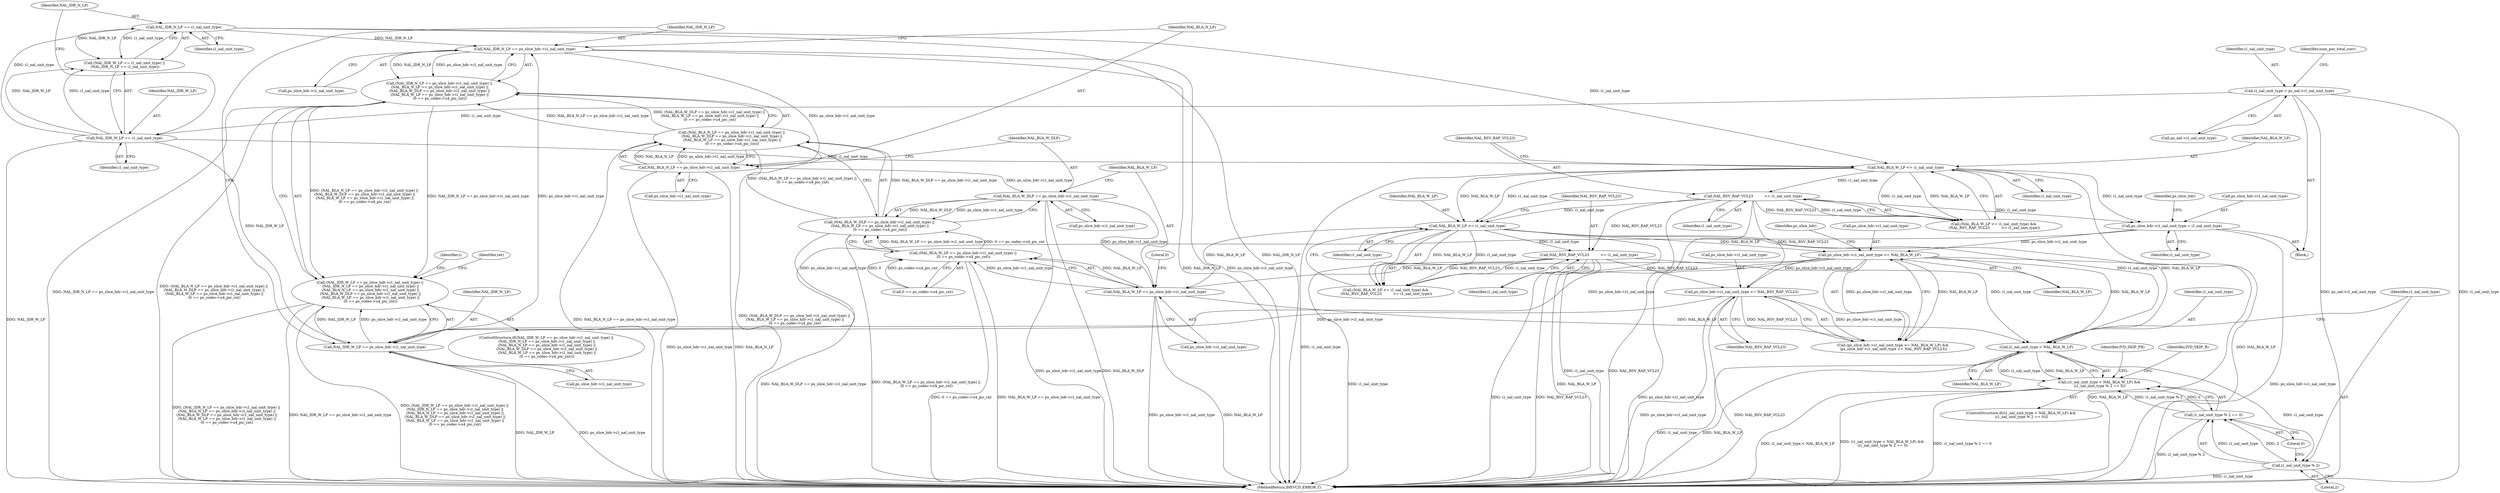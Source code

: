 digraph "0_Android_7c9be319a279654e55a6d757265f88c61a16a4d5@pointer" {
"1002102" [label="(Call,NAL_IDR_N_LP == ps_slice_hdr->i1_nal_unit_type)"];
"1000188" [label="(Call,NAL_IDR_N_LP == i1_nal_unit_type)"];
"1000185" [label="(Call,NAL_IDR_W_LP == i1_nal_unit_type)"];
"1000164" [label="(Call,i1_nal_unit_type = ps_nal->i1_nal_unit_type)"];
"1002096" [label="(Call,NAL_IDR_W_LP == ps_slice_hdr->i1_nal_unit_type)"];
"1000610" [label="(Call,ps_slice_hdr->i1_nal_unit_type <= NAL_RSV_RAP_VCL23)"];
"1000605" [label="(Call,ps_slice_hdr->i1_nal_unit_type >= NAL_BLA_W_LP)"];
"1000474" [label="(Call,ps_slice_hdr->i1_nal_unit_type = i1_nal_unit_type)"];
"1000198" [label="(Call,NAL_BLA_W_LP <= i1_nal_unit_type)"];
"1000201" [label="(Call,NAL_RSV_RAP_VCL23          >= i1_nal_unit_type)"];
"1000496" [label="(Call,NAL_BLA_W_LP <= i1_nal_unit_type)"];
"1000499" [label="(Call,NAL_RSV_RAP_VCL23          >= i1_nal_unit_type)"];
"1002101" [label="(Call,(NAL_IDR_N_LP == ps_slice_hdr->i1_nal_unit_type) ||\n (NAL_BLA_N_LP == ps_slice_hdr->i1_nal_unit_type) ||\n (NAL_BLA_W_DLP == ps_slice_hdr->i1_nal_unit_type) ||\n (NAL_BLA_W_LP == ps_slice_hdr->i1_nal_unit_type) ||\n (0 == ps_codec->u4_pic_cnt))"];
"1002095" [label="(Call,(NAL_IDR_W_LP == ps_slice_hdr->i1_nal_unit_type) ||\n (NAL_IDR_N_LP == ps_slice_hdr->i1_nal_unit_type) ||\n (NAL_BLA_N_LP == ps_slice_hdr->i1_nal_unit_type) ||\n (NAL_BLA_W_DLP == ps_slice_hdr->i1_nal_unit_type) ||\n (NAL_BLA_W_LP == ps_slice_hdr->i1_nal_unit_type) ||\n (0 == ps_codec->u4_pic_cnt))"];
"1002108" [label="(Call,NAL_BLA_N_LP == ps_slice_hdr->i1_nal_unit_type)"];
"1002107" [label="(Call,(NAL_BLA_N_LP == ps_slice_hdr->i1_nal_unit_type) ||\n (NAL_BLA_W_DLP == ps_slice_hdr->i1_nal_unit_type) ||\n (NAL_BLA_W_LP == ps_slice_hdr->i1_nal_unit_type) ||\n (0 == ps_codec->u4_pic_cnt))"];
"1002114" [label="(Call,NAL_BLA_W_DLP == ps_slice_hdr->i1_nal_unit_type)"];
"1002113" [label="(Call,(NAL_BLA_W_DLP == ps_slice_hdr->i1_nal_unit_type) ||\n (NAL_BLA_W_LP == ps_slice_hdr->i1_nal_unit_type) ||\n (0 == ps_codec->u4_pic_cnt))"];
"1002120" [label="(Call,NAL_BLA_W_LP == ps_slice_hdr->i1_nal_unit_type)"];
"1002119" [label="(Call,(NAL_BLA_W_LP == ps_slice_hdr->i1_nal_unit_type) ||\n (0 == ps_codec->u4_pic_cnt))"];
"1002651" [label="(Call,i1_nal_unit_type < NAL_BLA_W_LP)"];
"1002650" [label="(Call,(i1_nal_unit_type < NAL_BLA_W_LP) &&\n (i1_nal_unit_type % 2 == 0))"];
"1002655" [label="(Call,i1_nal_unit_type % 2)"];
"1002654" [label="(Call,i1_nal_unit_type % 2 == 0)"];
"1000498" [label="(Identifier,i1_nal_unit_type)"];
"1000165" [label="(Identifier,i1_nal_unit_type)"];
"1002097" [label="(Identifier,NAL_IDR_W_LP)"];
"1002133" [label="(Identifier,i)"];
"1000200" [label="(Identifier,i1_nal_unit_type)"];
"1000610" [label="(Call,ps_slice_hdr->i1_nal_unit_type <= NAL_RSV_RAP_VCL23)"];
"1000499" [label="(Call,NAL_RSV_RAP_VCL23          >= i1_nal_unit_type)"];
"1002651" [label="(Call,i1_nal_unit_type < NAL_BLA_W_LP)"];
"1000609" [label="(Identifier,NAL_BLA_W_LP)"];
"1000185" [label="(Call,NAL_IDR_W_LP == i1_nal_unit_type)"];
"1000171" [label="(Identifier,num_poc_total_curr)"];
"1000605" [label="(Call,ps_slice_hdr->i1_nal_unit_type >= NAL_BLA_W_LP)"];
"1002657" [label="(Literal,2)"];
"1002109" [label="(Identifier,NAL_BLA_N_LP)"];
"1000198" [label="(Call,NAL_BLA_W_LP <= i1_nal_unit_type)"];
"1000606" [label="(Call,ps_slice_hdr->i1_nal_unit_type)"];
"1000612" [label="(Identifier,ps_slice_hdr)"];
"1002649" [label="(ControlStructure,if((i1_nal_unit_type < NAL_BLA_W_LP) &&\n (i1_nal_unit_type % 2 == 0)))"];
"1002654" [label="(Call,i1_nal_unit_type % 2 == 0)"];
"1000164" [label="(Call,i1_nal_unit_type = ps_nal->i1_nal_unit_type)"];
"1000500" [label="(Identifier,NAL_RSV_RAP_VCL23)"];
"1002114" [label="(Call,NAL_BLA_W_DLP == ps_slice_hdr->i1_nal_unit_type)"];
"1002652" [label="(Identifier,i1_nal_unit_type)"];
"1000189" [label="(Identifier,NAL_IDR_N_LP)"];
"1002102" [label="(Call,NAL_IDR_N_LP == ps_slice_hdr->i1_nal_unit_type)"];
"1000201" [label="(Call,NAL_RSV_RAP_VCL23          >= i1_nal_unit_type)"];
"1000187" [label="(Identifier,i1_nal_unit_type)"];
"1002095" [label="(Call,(NAL_IDR_W_LP == ps_slice_hdr->i1_nal_unit_type) ||\n (NAL_IDR_N_LP == ps_slice_hdr->i1_nal_unit_type) ||\n (NAL_BLA_N_LP == ps_slice_hdr->i1_nal_unit_type) ||\n (NAL_BLA_W_DLP == ps_slice_hdr->i1_nal_unit_type) ||\n (NAL_BLA_W_LP == ps_slice_hdr->i1_nal_unit_type) ||\n (0 == ps_codec->u4_pic_cnt))"];
"1002121" [label="(Identifier,NAL_BLA_W_LP)"];
"1002656" [label="(Identifier,i1_nal_unit_type)"];
"1002655" [label="(Call,i1_nal_unit_type % 2)"];
"1002094" [label="(ControlStructure,if((NAL_IDR_W_LP == ps_slice_hdr->i1_nal_unit_type) ||\n (NAL_IDR_N_LP == ps_slice_hdr->i1_nal_unit_type) ||\n (NAL_BLA_N_LP == ps_slice_hdr->i1_nal_unit_type) ||\n (NAL_BLA_W_DLP == ps_slice_hdr->i1_nal_unit_type) ||\n (NAL_BLA_W_LP == ps_slice_hdr->i1_nal_unit_type) ||\n (0 == ps_codec->u4_pic_cnt)))"];
"1000604" [label="(Call,(ps_slice_hdr->i1_nal_unit_type >= NAL_BLA_W_LP) &&\n (ps_slice_hdr->i1_nal_unit_type <= NAL_RSV_RAP_VCL23))"];
"1002653" [label="(Identifier,NAL_BLA_W_LP)"];
"1002126" [label="(Literal,0)"];
"1000166" [label="(Call,ps_nal->i1_nal_unit_type)"];
"1000501" [label="(Identifier,i1_nal_unit_type)"];
"1000186" [label="(Identifier,NAL_IDR_W_LP)"];
"1002650" [label="(Call,(i1_nal_unit_type < NAL_BLA_W_LP) &&\n (i1_nal_unit_type % 2 == 0))"];
"1000481" [label="(Identifier,ps_slice_hdr)"];
"1000495" [label="(Call,(NAL_BLA_W_LP <= i1_nal_unit_type) &&\n (NAL_RSV_RAP_VCL23          >= i1_nal_unit_type))"];
"1002107" [label="(Call,(NAL_BLA_N_LP == ps_slice_hdr->i1_nal_unit_type) ||\n (NAL_BLA_W_DLP == ps_slice_hdr->i1_nal_unit_type) ||\n (NAL_BLA_W_LP == ps_slice_hdr->i1_nal_unit_type) ||\n (0 == ps_codec->u4_pic_cnt))"];
"1002119" [label="(Call,(NAL_BLA_W_LP == ps_slice_hdr->i1_nal_unit_type) ||\n (0 == ps_codec->u4_pic_cnt))"];
"1002671" [label="(Identifier,IVD_SKIP_PB)"];
"1002104" [label="(Call,ps_slice_hdr->i1_nal_unit_type)"];
"1000611" [label="(Call,ps_slice_hdr->i1_nal_unit_type)"];
"1000188" [label="(Call,NAL_IDR_N_LP == i1_nal_unit_type)"];
"1000190" [label="(Identifier,i1_nal_unit_type)"];
"1002116" [label="(Call,ps_slice_hdr->i1_nal_unit_type)"];
"1000202" [label="(Identifier,NAL_RSV_RAP_VCL23)"];
"1000478" [label="(Identifier,i1_nal_unit_type)"];
"1002096" [label="(Call,NAL_IDR_W_LP == ps_slice_hdr->i1_nal_unit_type)"];
"1000614" [label="(Identifier,NAL_RSV_RAP_VCL23)"];
"1000496" [label="(Call,NAL_BLA_W_LP <= i1_nal_unit_type)"];
"1000197" [label="(Call,(NAL_BLA_W_LP <= i1_nal_unit_type) &&\n (NAL_RSV_RAP_VCL23          >= i1_nal_unit_type))"];
"1000474" [label="(Call,ps_slice_hdr->i1_nal_unit_type = i1_nal_unit_type)"];
"1002662" [label="(Identifier,IVD_SKIP_B)"];
"1000199" [label="(Identifier,NAL_BLA_W_LP)"];
"1002265" [label="(Identifier,ret)"];
"1000475" [label="(Call,ps_slice_hdr->i1_nal_unit_type)"];
"1002125" [label="(Call,0 == ps_codec->u4_pic_cnt)"];
"1002110" [label="(Call,ps_slice_hdr->i1_nal_unit_type)"];
"1002685" [label="(MethodReturn,IHEVCD_ERROR_T)"];
"1002120" [label="(Call,NAL_BLA_W_LP == ps_slice_hdr->i1_nal_unit_type)"];
"1002658" [label="(Literal,0)"];
"1002122" [label="(Call,ps_slice_hdr->i1_nal_unit_type)"];
"1002113" [label="(Call,(NAL_BLA_W_DLP == ps_slice_hdr->i1_nal_unit_type) ||\n (NAL_BLA_W_LP == ps_slice_hdr->i1_nal_unit_type) ||\n (0 == ps_codec->u4_pic_cnt))"];
"1000184" [label="(Call,(NAL_IDR_W_LP == i1_nal_unit_type) ||\n (NAL_IDR_N_LP == i1_nal_unit_type))"];
"1002103" [label="(Identifier,NAL_IDR_N_LP)"];
"1000203" [label="(Identifier,i1_nal_unit_type)"];
"1002108" [label="(Call,NAL_BLA_N_LP == ps_slice_hdr->i1_nal_unit_type)"];
"1000497" [label="(Identifier,NAL_BLA_W_LP)"];
"1002115" [label="(Identifier,NAL_BLA_W_DLP)"];
"1002098" [label="(Call,ps_slice_hdr->i1_nal_unit_type)"];
"1000132" [label="(Block,)"];
"1002101" [label="(Call,(NAL_IDR_N_LP == ps_slice_hdr->i1_nal_unit_type) ||\n (NAL_BLA_N_LP == ps_slice_hdr->i1_nal_unit_type) ||\n (NAL_BLA_W_DLP == ps_slice_hdr->i1_nal_unit_type) ||\n (NAL_BLA_W_LP == ps_slice_hdr->i1_nal_unit_type) ||\n (0 == ps_codec->u4_pic_cnt))"];
"1002102" -> "1002101"  [label="AST: "];
"1002102" -> "1002104"  [label="CFG: "];
"1002103" -> "1002102"  [label="AST: "];
"1002104" -> "1002102"  [label="AST: "];
"1002109" -> "1002102"  [label="CFG: "];
"1002101" -> "1002102"  [label="CFG: "];
"1002102" -> "1002685"  [label="DDG: NAL_IDR_N_LP"];
"1002102" -> "1002685"  [label="DDG: ps_slice_hdr->i1_nal_unit_type"];
"1002102" -> "1002101"  [label="DDG: NAL_IDR_N_LP"];
"1002102" -> "1002101"  [label="DDG: ps_slice_hdr->i1_nal_unit_type"];
"1000188" -> "1002102"  [label="DDG: NAL_IDR_N_LP"];
"1002096" -> "1002102"  [label="DDG: ps_slice_hdr->i1_nal_unit_type"];
"1002102" -> "1002108"  [label="DDG: ps_slice_hdr->i1_nal_unit_type"];
"1000188" -> "1000184"  [label="AST: "];
"1000188" -> "1000190"  [label="CFG: "];
"1000189" -> "1000188"  [label="AST: "];
"1000190" -> "1000188"  [label="AST: "];
"1000184" -> "1000188"  [label="CFG: "];
"1000188" -> "1002685"  [label="DDG: NAL_IDR_N_LP"];
"1000188" -> "1000184"  [label="DDG: NAL_IDR_N_LP"];
"1000188" -> "1000184"  [label="DDG: i1_nal_unit_type"];
"1000185" -> "1000188"  [label="DDG: i1_nal_unit_type"];
"1000188" -> "1000198"  [label="DDG: i1_nal_unit_type"];
"1000185" -> "1000184"  [label="AST: "];
"1000185" -> "1000187"  [label="CFG: "];
"1000186" -> "1000185"  [label="AST: "];
"1000187" -> "1000185"  [label="AST: "];
"1000189" -> "1000185"  [label="CFG: "];
"1000184" -> "1000185"  [label="CFG: "];
"1000185" -> "1002685"  [label="DDG: NAL_IDR_W_LP"];
"1000185" -> "1000184"  [label="DDG: NAL_IDR_W_LP"];
"1000185" -> "1000184"  [label="DDG: i1_nal_unit_type"];
"1000164" -> "1000185"  [label="DDG: i1_nal_unit_type"];
"1000185" -> "1000198"  [label="DDG: i1_nal_unit_type"];
"1000185" -> "1002096"  [label="DDG: NAL_IDR_W_LP"];
"1000164" -> "1000132"  [label="AST: "];
"1000164" -> "1000166"  [label="CFG: "];
"1000165" -> "1000164"  [label="AST: "];
"1000166" -> "1000164"  [label="AST: "];
"1000171" -> "1000164"  [label="CFG: "];
"1000164" -> "1002685"  [label="DDG: ps_nal->i1_nal_unit_type"];
"1000164" -> "1002685"  [label="DDG: i1_nal_unit_type"];
"1002096" -> "1002095"  [label="AST: "];
"1002096" -> "1002098"  [label="CFG: "];
"1002097" -> "1002096"  [label="AST: "];
"1002098" -> "1002096"  [label="AST: "];
"1002103" -> "1002096"  [label="CFG: "];
"1002095" -> "1002096"  [label="CFG: "];
"1002096" -> "1002685"  [label="DDG: NAL_IDR_W_LP"];
"1002096" -> "1002685"  [label="DDG: ps_slice_hdr->i1_nal_unit_type"];
"1002096" -> "1002095"  [label="DDG: NAL_IDR_W_LP"];
"1002096" -> "1002095"  [label="DDG: ps_slice_hdr->i1_nal_unit_type"];
"1000610" -> "1002096"  [label="DDG: ps_slice_hdr->i1_nal_unit_type"];
"1000474" -> "1002096"  [label="DDG: ps_slice_hdr->i1_nal_unit_type"];
"1000605" -> "1002096"  [label="DDG: ps_slice_hdr->i1_nal_unit_type"];
"1000610" -> "1000604"  [label="AST: "];
"1000610" -> "1000614"  [label="CFG: "];
"1000611" -> "1000610"  [label="AST: "];
"1000614" -> "1000610"  [label="AST: "];
"1000604" -> "1000610"  [label="CFG: "];
"1000610" -> "1002685"  [label="DDG: NAL_RSV_RAP_VCL23"];
"1000610" -> "1002685"  [label="DDG: ps_slice_hdr->i1_nal_unit_type"];
"1000610" -> "1000604"  [label="DDG: ps_slice_hdr->i1_nal_unit_type"];
"1000610" -> "1000604"  [label="DDG: NAL_RSV_RAP_VCL23"];
"1000605" -> "1000610"  [label="DDG: ps_slice_hdr->i1_nal_unit_type"];
"1000499" -> "1000610"  [label="DDG: NAL_RSV_RAP_VCL23"];
"1000201" -> "1000610"  [label="DDG: NAL_RSV_RAP_VCL23"];
"1000605" -> "1000604"  [label="AST: "];
"1000605" -> "1000609"  [label="CFG: "];
"1000606" -> "1000605"  [label="AST: "];
"1000609" -> "1000605"  [label="AST: "];
"1000612" -> "1000605"  [label="CFG: "];
"1000604" -> "1000605"  [label="CFG: "];
"1000605" -> "1002685"  [label="DDG: ps_slice_hdr->i1_nal_unit_type"];
"1000605" -> "1002685"  [label="DDG: NAL_BLA_W_LP"];
"1000605" -> "1000604"  [label="DDG: ps_slice_hdr->i1_nal_unit_type"];
"1000605" -> "1000604"  [label="DDG: NAL_BLA_W_LP"];
"1000474" -> "1000605"  [label="DDG: ps_slice_hdr->i1_nal_unit_type"];
"1000496" -> "1000605"  [label="DDG: NAL_BLA_W_LP"];
"1000605" -> "1002120"  [label="DDG: NAL_BLA_W_LP"];
"1000605" -> "1002651"  [label="DDG: NAL_BLA_W_LP"];
"1000474" -> "1000132"  [label="AST: "];
"1000474" -> "1000478"  [label="CFG: "];
"1000475" -> "1000474"  [label="AST: "];
"1000478" -> "1000474"  [label="AST: "];
"1000481" -> "1000474"  [label="CFG: "];
"1000474" -> "1002685"  [label="DDG: ps_slice_hdr->i1_nal_unit_type"];
"1000198" -> "1000474"  [label="DDG: i1_nal_unit_type"];
"1000201" -> "1000474"  [label="DDG: i1_nal_unit_type"];
"1000198" -> "1000197"  [label="AST: "];
"1000198" -> "1000200"  [label="CFG: "];
"1000199" -> "1000198"  [label="AST: "];
"1000200" -> "1000198"  [label="AST: "];
"1000202" -> "1000198"  [label="CFG: "];
"1000197" -> "1000198"  [label="CFG: "];
"1000198" -> "1002685"  [label="DDG: i1_nal_unit_type"];
"1000198" -> "1002685"  [label="DDG: NAL_BLA_W_LP"];
"1000198" -> "1000197"  [label="DDG: NAL_BLA_W_LP"];
"1000198" -> "1000197"  [label="DDG: i1_nal_unit_type"];
"1000198" -> "1000201"  [label="DDG: i1_nal_unit_type"];
"1000198" -> "1000496"  [label="DDG: NAL_BLA_W_LP"];
"1000198" -> "1000496"  [label="DDG: i1_nal_unit_type"];
"1000201" -> "1000197"  [label="AST: "];
"1000201" -> "1000203"  [label="CFG: "];
"1000202" -> "1000201"  [label="AST: "];
"1000203" -> "1000201"  [label="AST: "];
"1000197" -> "1000201"  [label="CFG: "];
"1000201" -> "1002685"  [label="DDG: i1_nal_unit_type"];
"1000201" -> "1002685"  [label="DDG: NAL_RSV_RAP_VCL23"];
"1000201" -> "1000197"  [label="DDG: NAL_RSV_RAP_VCL23"];
"1000201" -> "1000197"  [label="DDG: i1_nal_unit_type"];
"1000201" -> "1000496"  [label="DDG: i1_nal_unit_type"];
"1000201" -> "1000499"  [label="DDG: NAL_RSV_RAP_VCL23"];
"1000496" -> "1000495"  [label="AST: "];
"1000496" -> "1000498"  [label="CFG: "];
"1000497" -> "1000496"  [label="AST: "];
"1000498" -> "1000496"  [label="AST: "];
"1000500" -> "1000496"  [label="CFG: "];
"1000495" -> "1000496"  [label="CFG: "];
"1000496" -> "1002685"  [label="DDG: i1_nal_unit_type"];
"1000496" -> "1002685"  [label="DDG: NAL_BLA_W_LP"];
"1000496" -> "1000495"  [label="DDG: NAL_BLA_W_LP"];
"1000496" -> "1000495"  [label="DDG: i1_nal_unit_type"];
"1000496" -> "1000499"  [label="DDG: i1_nal_unit_type"];
"1000496" -> "1002120"  [label="DDG: NAL_BLA_W_LP"];
"1000496" -> "1002651"  [label="DDG: i1_nal_unit_type"];
"1000496" -> "1002651"  [label="DDG: NAL_BLA_W_LP"];
"1000499" -> "1000495"  [label="AST: "];
"1000499" -> "1000501"  [label="CFG: "];
"1000500" -> "1000499"  [label="AST: "];
"1000501" -> "1000499"  [label="AST: "];
"1000495" -> "1000499"  [label="CFG: "];
"1000499" -> "1002685"  [label="DDG: NAL_RSV_RAP_VCL23"];
"1000499" -> "1002685"  [label="DDG: i1_nal_unit_type"];
"1000499" -> "1000495"  [label="DDG: NAL_RSV_RAP_VCL23"];
"1000499" -> "1000495"  [label="DDG: i1_nal_unit_type"];
"1000499" -> "1002651"  [label="DDG: i1_nal_unit_type"];
"1002101" -> "1002095"  [label="AST: "];
"1002101" -> "1002107"  [label="CFG: "];
"1002107" -> "1002101"  [label="AST: "];
"1002095" -> "1002101"  [label="CFG: "];
"1002101" -> "1002685"  [label="DDG: NAL_IDR_N_LP == ps_slice_hdr->i1_nal_unit_type"];
"1002101" -> "1002685"  [label="DDG: (NAL_BLA_N_LP == ps_slice_hdr->i1_nal_unit_type) ||\n (NAL_BLA_W_DLP == ps_slice_hdr->i1_nal_unit_type) ||\n (NAL_BLA_W_LP == ps_slice_hdr->i1_nal_unit_type) ||\n (0 == ps_codec->u4_pic_cnt)"];
"1002101" -> "1002095"  [label="DDG: NAL_IDR_N_LP == ps_slice_hdr->i1_nal_unit_type"];
"1002101" -> "1002095"  [label="DDG: (NAL_BLA_N_LP == ps_slice_hdr->i1_nal_unit_type) ||\n (NAL_BLA_W_DLP == ps_slice_hdr->i1_nal_unit_type) ||\n (NAL_BLA_W_LP == ps_slice_hdr->i1_nal_unit_type) ||\n (0 == ps_codec->u4_pic_cnt)"];
"1002107" -> "1002101"  [label="DDG: NAL_BLA_N_LP == ps_slice_hdr->i1_nal_unit_type"];
"1002107" -> "1002101"  [label="DDG: (NAL_BLA_W_DLP == ps_slice_hdr->i1_nal_unit_type) ||\n (NAL_BLA_W_LP == ps_slice_hdr->i1_nal_unit_type) ||\n (0 == ps_codec->u4_pic_cnt)"];
"1002095" -> "1002094"  [label="AST: "];
"1002133" -> "1002095"  [label="CFG: "];
"1002265" -> "1002095"  [label="CFG: "];
"1002095" -> "1002685"  [label="DDG: (NAL_IDR_N_LP == ps_slice_hdr->i1_nal_unit_type) ||\n (NAL_BLA_N_LP == ps_slice_hdr->i1_nal_unit_type) ||\n (NAL_BLA_W_DLP == ps_slice_hdr->i1_nal_unit_type) ||\n (NAL_BLA_W_LP == ps_slice_hdr->i1_nal_unit_type) ||\n (0 == ps_codec->u4_pic_cnt)"];
"1002095" -> "1002685"  [label="DDG: NAL_IDR_W_LP == ps_slice_hdr->i1_nal_unit_type"];
"1002095" -> "1002685"  [label="DDG: (NAL_IDR_W_LP == ps_slice_hdr->i1_nal_unit_type) ||\n (NAL_IDR_N_LP == ps_slice_hdr->i1_nal_unit_type) ||\n (NAL_BLA_N_LP == ps_slice_hdr->i1_nal_unit_type) ||\n (NAL_BLA_W_DLP == ps_slice_hdr->i1_nal_unit_type) ||\n (NAL_BLA_W_LP == ps_slice_hdr->i1_nal_unit_type) ||\n (0 == ps_codec->u4_pic_cnt)"];
"1002108" -> "1002107"  [label="AST: "];
"1002108" -> "1002110"  [label="CFG: "];
"1002109" -> "1002108"  [label="AST: "];
"1002110" -> "1002108"  [label="AST: "];
"1002115" -> "1002108"  [label="CFG: "];
"1002107" -> "1002108"  [label="CFG: "];
"1002108" -> "1002685"  [label="DDG: ps_slice_hdr->i1_nal_unit_type"];
"1002108" -> "1002685"  [label="DDG: NAL_BLA_N_LP"];
"1002108" -> "1002107"  [label="DDG: NAL_BLA_N_LP"];
"1002108" -> "1002107"  [label="DDG: ps_slice_hdr->i1_nal_unit_type"];
"1002108" -> "1002114"  [label="DDG: ps_slice_hdr->i1_nal_unit_type"];
"1002107" -> "1002113"  [label="CFG: "];
"1002113" -> "1002107"  [label="AST: "];
"1002107" -> "1002685"  [label="DDG: NAL_BLA_N_LP == ps_slice_hdr->i1_nal_unit_type"];
"1002107" -> "1002685"  [label="DDG: (NAL_BLA_W_DLP == ps_slice_hdr->i1_nal_unit_type) ||\n (NAL_BLA_W_LP == ps_slice_hdr->i1_nal_unit_type) ||\n (0 == ps_codec->u4_pic_cnt)"];
"1002113" -> "1002107"  [label="DDG: NAL_BLA_W_DLP == ps_slice_hdr->i1_nal_unit_type"];
"1002113" -> "1002107"  [label="DDG: (NAL_BLA_W_LP == ps_slice_hdr->i1_nal_unit_type) ||\n (0 == ps_codec->u4_pic_cnt)"];
"1002114" -> "1002113"  [label="AST: "];
"1002114" -> "1002116"  [label="CFG: "];
"1002115" -> "1002114"  [label="AST: "];
"1002116" -> "1002114"  [label="AST: "];
"1002121" -> "1002114"  [label="CFG: "];
"1002113" -> "1002114"  [label="CFG: "];
"1002114" -> "1002685"  [label="DDG: ps_slice_hdr->i1_nal_unit_type"];
"1002114" -> "1002685"  [label="DDG: NAL_BLA_W_DLP"];
"1002114" -> "1002113"  [label="DDG: NAL_BLA_W_DLP"];
"1002114" -> "1002113"  [label="DDG: ps_slice_hdr->i1_nal_unit_type"];
"1002114" -> "1002120"  [label="DDG: ps_slice_hdr->i1_nal_unit_type"];
"1002113" -> "1002119"  [label="CFG: "];
"1002119" -> "1002113"  [label="AST: "];
"1002113" -> "1002685"  [label="DDG: NAL_BLA_W_DLP == ps_slice_hdr->i1_nal_unit_type"];
"1002113" -> "1002685"  [label="DDG: (NAL_BLA_W_LP == ps_slice_hdr->i1_nal_unit_type) ||\n (0 == ps_codec->u4_pic_cnt)"];
"1002119" -> "1002113"  [label="DDG: NAL_BLA_W_LP == ps_slice_hdr->i1_nal_unit_type"];
"1002119" -> "1002113"  [label="DDG: 0 == ps_codec->u4_pic_cnt"];
"1002120" -> "1002119"  [label="AST: "];
"1002120" -> "1002122"  [label="CFG: "];
"1002121" -> "1002120"  [label="AST: "];
"1002122" -> "1002120"  [label="AST: "];
"1002126" -> "1002120"  [label="CFG: "];
"1002119" -> "1002120"  [label="CFG: "];
"1002120" -> "1002685"  [label="DDG: ps_slice_hdr->i1_nal_unit_type"];
"1002120" -> "1002685"  [label="DDG: NAL_BLA_W_LP"];
"1002120" -> "1002119"  [label="DDG: NAL_BLA_W_LP"];
"1002120" -> "1002119"  [label="DDG: ps_slice_hdr->i1_nal_unit_type"];
"1002120" -> "1002651"  [label="DDG: NAL_BLA_W_LP"];
"1002119" -> "1002125"  [label="CFG: "];
"1002125" -> "1002119"  [label="AST: "];
"1002119" -> "1002685"  [label="DDG: 0 == ps_codec->u4_pic_cnt"];
"1002119" -> "1002685"  [label="DDG: NAL_BLA_W_LP == ps_slice_hdr->i1_nal_unit_type"];
"1002125" -> "1002119"  [label="DDG: 0"];
"1002125" -> "1002119"  [label="DDG: ps_codec->u4_pic_cnt"];
"1002651" -> "1002650"  [label="AST: "];
"1002651" -> "1002653"  [label="CFG: "];
"1002652" -> "1002651"  [label="AST: "];
"1002653" -> "1002651"  [label="AST: "];
"1002656" -> "1002651"  [label="CFG: "];
"1002650" -> "1002651"  [label="CFG: "];
"1002651" -> "1002685"  [label="DDG: i1_nal_unit_type"];
"1002651" -> "1002685"  [label="DDG: NAL_BLA_W_LP"];
"1002651" -> "1002650"  [label="DDG: i1_nal_unit_type"];
"1002651" -> "1002650"  [label="DDG: NAL_BLA_W_LP"];
"1002651" -> "1002655"  [label="DDG: i1_nal_unit_type"];
"1002650" -> "1002649"  [label="AST: "];
"1002650" -> "1002654"  [label="CFG: "];
"1002654" -> "1002650"  [label="AST: "];
"1002662" -> "1002650"  [label="CFG: "];
"1002671" -> "1002650"  [label="CFG: "];
"1002650" -> "1002685"  [label="DDG: i1_nal_unit_type < NAL_BLA_W_LP"];
"1002650" -> "1002685"  [label="DDG: (i1_nal_unit_type < NAL_BLA_W_LP) &&\n (i1_nal_unit_type % 2 == 0)"];
"1002650" -> "1002685"  [label="DDG: i1_nal_unit_type % 2 == 0"];
"1002654" -> "1002650"  [label="DDG: i1_nal_unit_type % 2"];
"1002654" -> "1002650"  [label="DDG: 0"];
"1002655" -> "1002654"  [label="AST: "];
"1002655" -> "1002657"  [label="CFG: "];
"1002656" -> "1002655"  [label="AST: "];
"1002657" -> "1002655"  [label="AST: "];
"1002658" -> "1002655"  [label="CFG: "];
"1002655" -> "1002685"  [label="DDG: i1_nal_unit_type"];
"1002655" -> "1002654"  [label="DDG: i1_nal_unit_type"];
"1002655" -> "1002654"  [label="DDG: 2"];
"1002654" -> "1002658"  [label="CFG: "];
"1002658" -> "1002654"  [label="AST: "];
"1002654" -> "1002685"  [label="DDG: i1_nal_unit_type % 2"];
}
